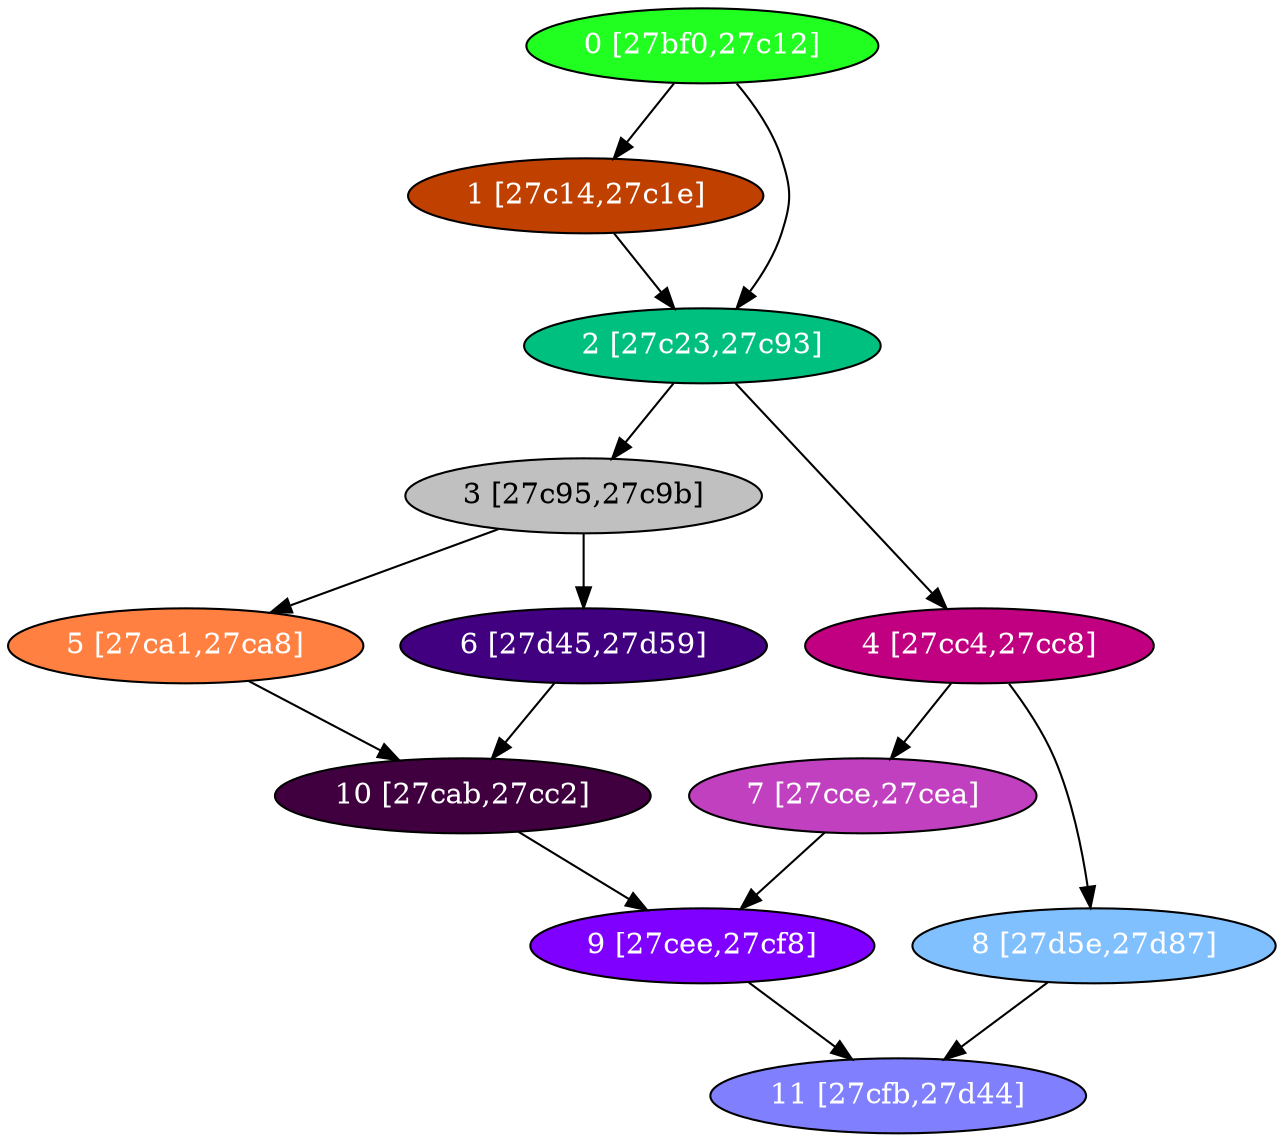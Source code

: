 diGraph libnss3{
	libnss3_0  [style=filled fillcolor="#20FF20" fontcolor="#ffffff" shape=oval label="0 [27bf0,27c12]"]
	libnss3_1  [style=filled fillcolor="#C04000" fontcolor="#ffffff" shape=oval label="1 [27c14,27c1e]"]
	libnss3_2  [style=filled fillcolor="#00C080" fontcolor="#ffffff" shape=oval label="2 [27c23,27c93]"]
	libnss3_3  [style=filled fillcolor="#C0C0C0" fontcolor="#000000" shape=oval label="3 [27c95,27c9b]"]
	libnss3_4  [style=filled fillcolor="#C00080" fontcolor="#ffffff" shape=oval label="4 [27cc4,27cc8]"]
	libnss3_5  [style=filled fillcolor="#FF8040" fontcolor="#ffffff" shape=oval label="5 [27ca1,27ca8]"]
	libnss3_6  [style=filled fillcolor="#400080" fontcolor="#ffffff" shape=oval label="6 [27d45,27d59]"]
	libnss3_7  [style=filled fillcolor="#C040C0" fontcolor="#ffffff" shape=oval label="7 [27cce,27cea]"]
	libnss3_8  [style=filled fillcolor="#80C0FF" fontcolor="#ffffff" shape=oval label="8 [27d5e,27d87]"]
	libnss3_9  [style=filled fillcolor="#8000FF" fontcolor="#ffffff" shape=oval label="9 [27cee,27cf8]"]
	libnss3_a  [style=filled fillcolor="#400040" fontcolor="#ffffff" shape=oval label="10 [27cab,27cc2]"]
	libnss3_b  [style=filled fillcolor="#8080FF" fontcolor="#ffffff" shape=oval label="11 [27cfb,27d44]"]

	libnss3_0 -> libnss3_1
	libnss3_0 -> libnss3_2
	libnss3_1 -> libnss3_2
	libnss3_2 -> libnss3_3
	libnss3_2 -> libnss3_4
	libnss3_3 -> libnss3_5
	libnss3_3 -> libnss3_6
	libnss3_4 -> libnss3_7
	libnss3_4 -> libnss3_8
	libnss3_5 -> libnss3_a
	libnss3_6 -> libnss3_a
	libnss3_7 -> libnss3_9
	libnss3_8 -> libnss3_b
	libnss3_9 -> libnss3_b
	libnss3_a -> libnss3_9
}